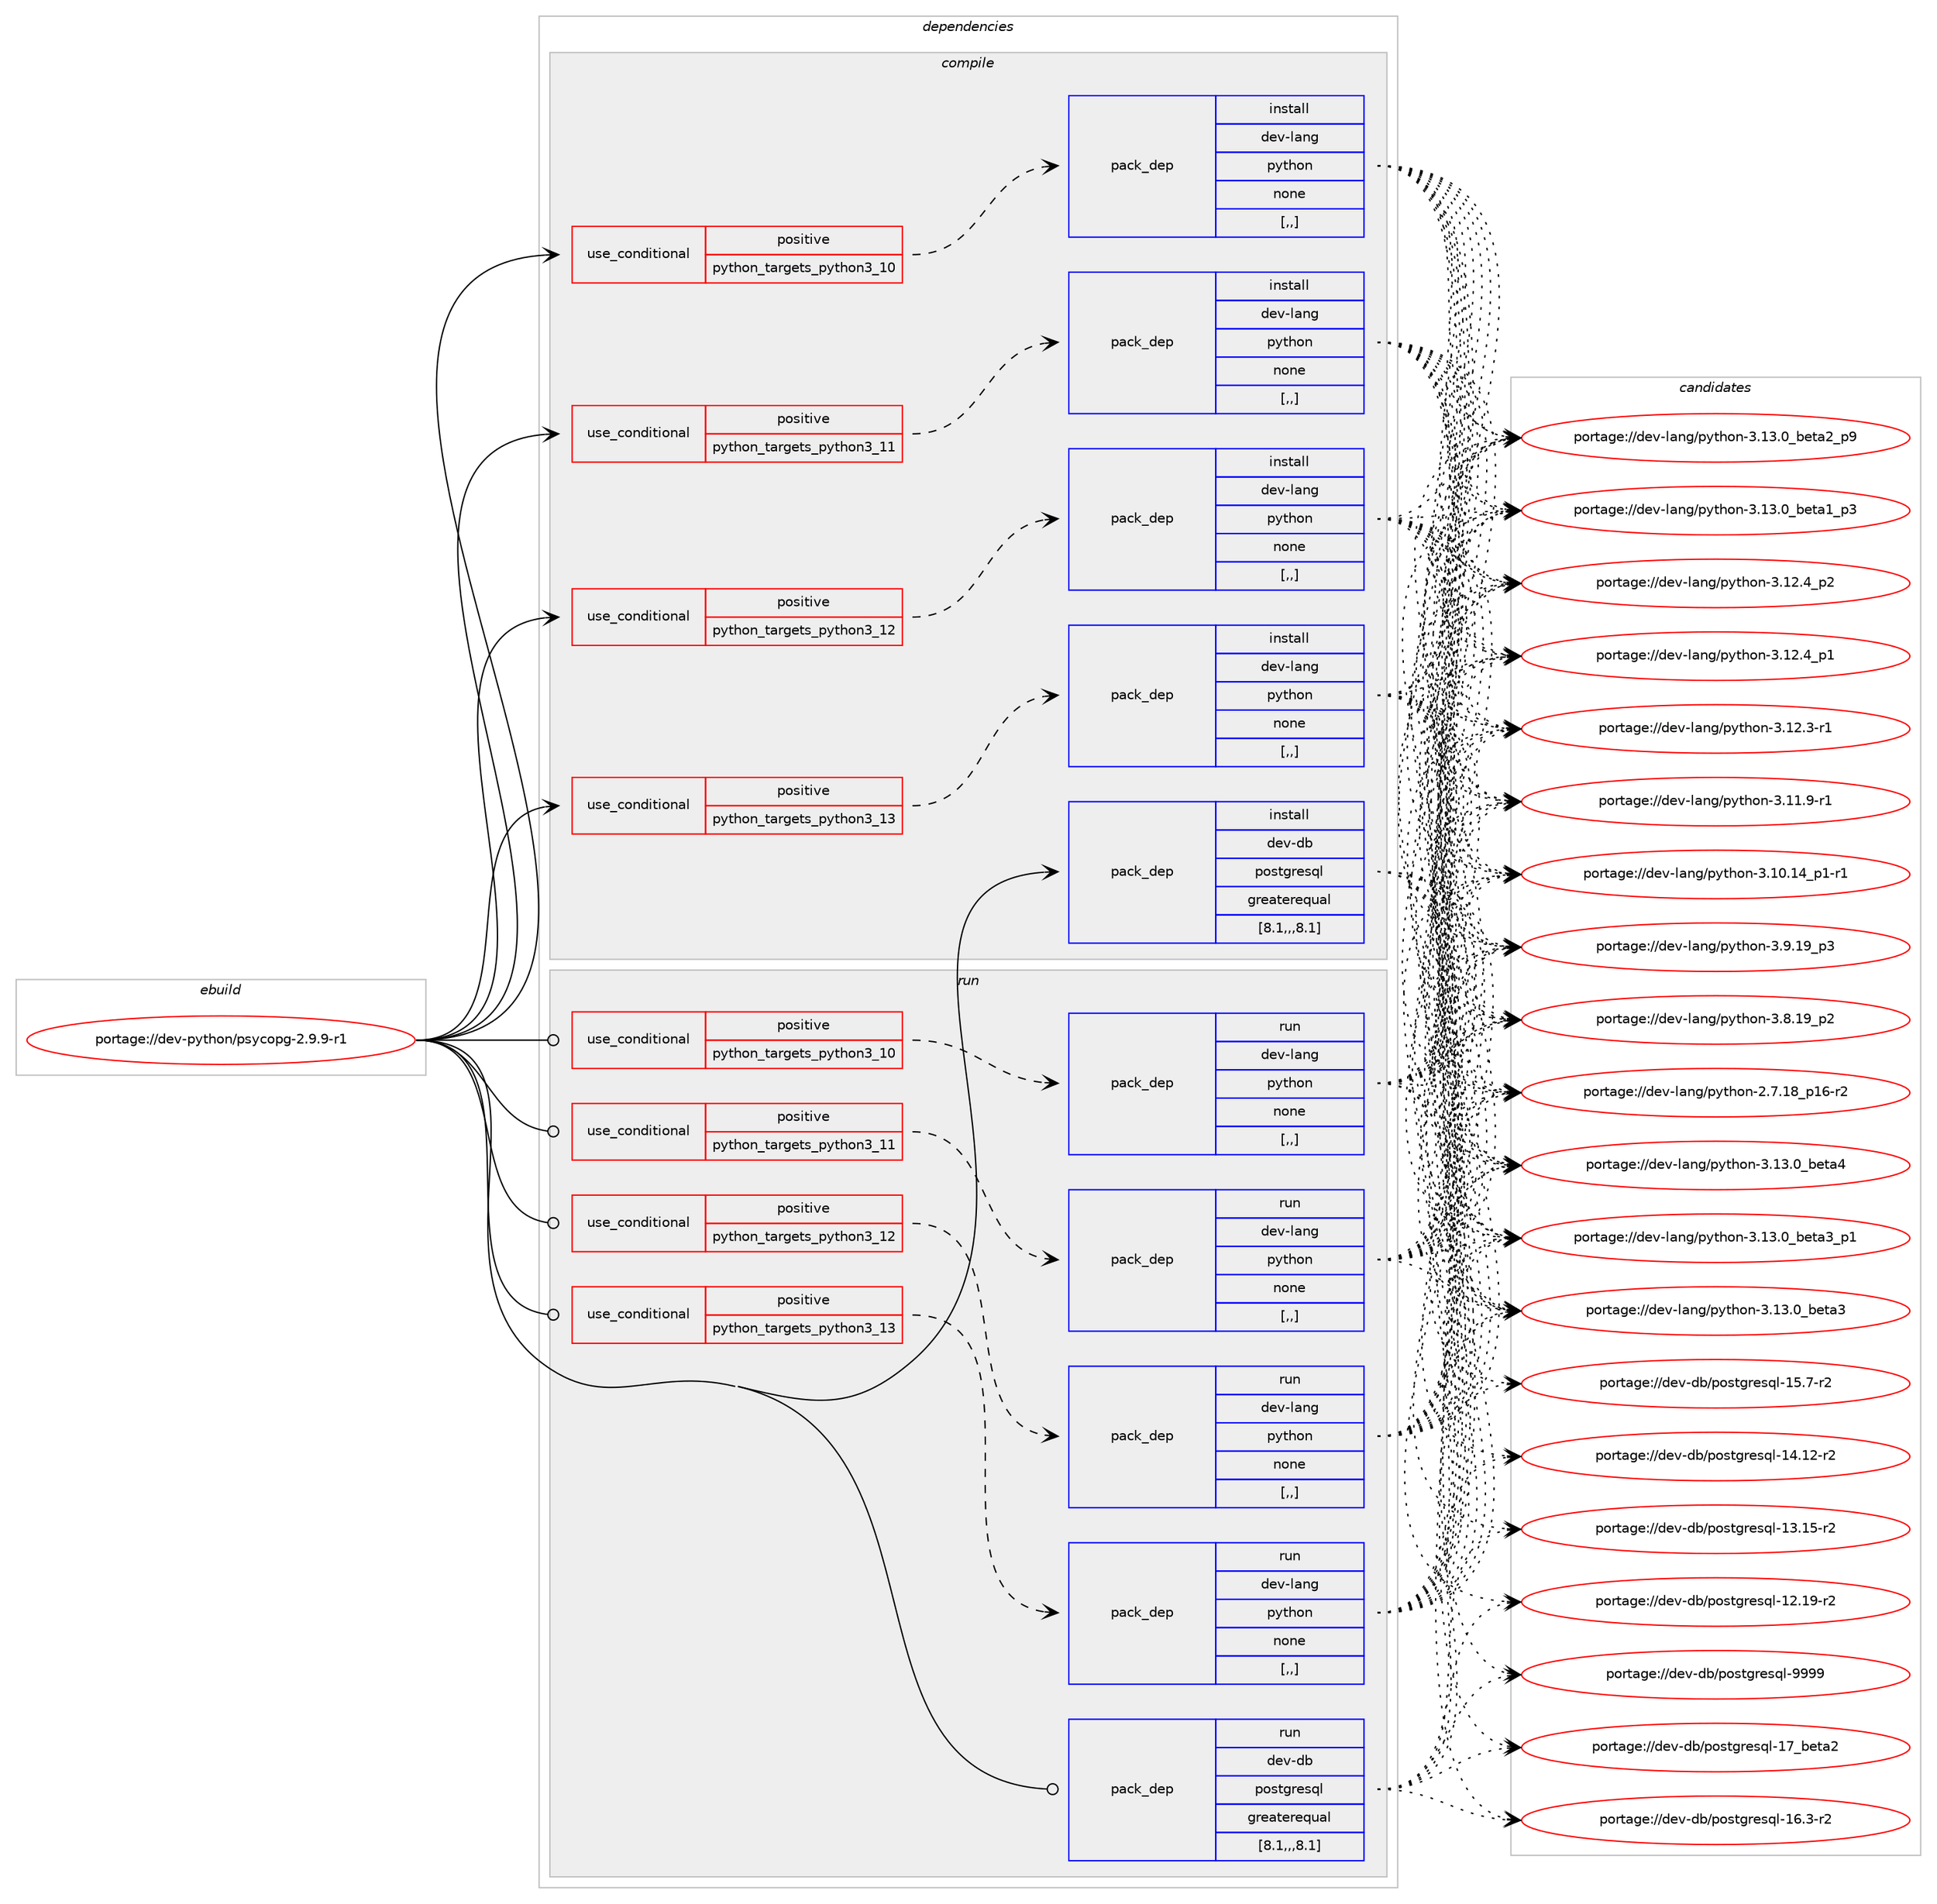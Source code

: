 digraph prolog {

# *************
# Graph options
# *************

newrank=true;
concentrate=true;
compound=true;
graph [rankdir=LR,fontname=Helvetica,fontsize=10,ranksep=1.5];#, ranksep=2.5, nodesep=0.2];
edge  [arrowhead=vee];
node  [fontname=Helvetica,fontsize=10];

# **********
# The ebuild
# **********

subgraph cluster_leftcol {
color=gray;
label=<<i>ebuild</i>>;
id [label="portage://dev-python/psycopg-2.9.9-r1", color=red, width=4, href="../dev-python/psycopg-2.9.9-r1.svg"];
}

# ****************
# The dependencies
# ****************

subgraph cluster_midcol {
color=gray;
label=<<i>dependencies</i>>;
subgraph cluster_compile {
fillcolor="#eeeeee";
style=filled;
label=<<i>compile</i>>;
subgraph cond36471 {
dependency155647 [label=<<TABLE BORDER="0" CELLBORDER="1" CELLSPACING="0" CELLPADDING="4"><TR><TD ROWSPAN="3" CELLPADDING="10">use_conditional</TD></TR><TR><TD>positive</TD></TR><TR><TD>python_targets_python3_10</TD></TR></TABLE>>, shape=none, color=red];
subgraph pack117925 {
dependency155648 [label=<<TABLE BORDER="0" CELLBORDER="1" CELLSPACING="0" CELLPADDING="4" WIDTH="220"><TR><TD ROWSPAN="6" CELLPADDING="30">pack_dep</TD></TR><TR><TD WIDTH="110">install</TD></TR><TR><TD>dev-lang</TD></TR><TR><TD>python</TD></TR><TR><TD>none</TD></TR><TR><TD>[,,]</TD></TR></TABLE>>, shape=none, color=blue];
}
dependency155647:e -> dependency155648:w [weight=20,style="dashed",arrowhead="vee"];
}
id:e -> dependency155647:w [weight=20,style="solid",arrowhead="vee"];
subgraph cond36472 {
dependency155649 [label=<<TABLE BORDER="0" CELLBORDER="1" CELLSPACING="0" CELLPADDING="4"><TR><TD ROWSPAN="3" CELLPADDING="10">use_conditional</TD></TR><TR><TD>positive</TD></TR><TR><TD>python_targets_python3_11</TD></TR></TABLE>>, shape=none, color=red];
subgraph pack117926 {
dependency155650 [label=<<TABLE BORDER="0" CELLBORDER="1" CELLSPACING="0" CELLPADDING="4" WIDTH="220"><TR><TD ROWSPAN="6" CELLPADDING="30">pack_dep</TD></TR><TR><TD WIDTH="110">install</TD></TR><TR><TD>dev-lang</TD></TR><TR><TD>python</TD></TR><TR><TD>none</TD></TR><TR><TD>[,,]</TD></TR></TABLE>>, shape=none, color=blue];
}
dependency155649:e -> dependency155650:w [weight=20,style="dashed",arrowhead="vee"];
}
id:e -> dependency155649:w [weight=20,style="solid",arrowhead="vee"];
subgraph cond36473 {
dependency155651 [label=<<TABLE BORDER="0" CELLBORDER="1" CELLSPACING="0" CELLPADDING="4"><TR><TD ROWSPAN="3" CELLPADDING="10">use_conditional</TD></TR><TR><TD>positive</TD></TR><TR><TD>python_targets_python3_12</TD></TR></TABLE>>, shape=none, color=red];
subgraph pack117927 {
dependency155652 [label=<<TABLE BORDER="0" CELLBORDER="1" CELLSPACING="0" CELLPADDING="4" WIDTH="220"><TR><TD ROWSPAN="6" CELLPADDING="30">pack_dep</TD></TR><TR><TD WIDTH="110">install</TD></TR><TR><TD>dev-lang</TD></TR><TR><TD>python</TD></TR><TR><TD>none</TD></TR><TR><TD>[,,]</TD></TR></TABLE>>, shape=none, color=blue];
}
dependency155651:e -> dependency155652:w [weight=20,style="dashed",arrowhead="vee"];
}
id:e -> dependency155651:w [weight=20,style="solid",arrowhead="vee"];
subgraph cond36474 {
dependency155653 [label=<<TABLE BORDER="0" CELLBORDER="1" CELLSPACING="0" CELLPADDING="4"><TR><TD ROWSPAN="3" CELLPADDING="10">use_conditional</TD></TR><TR><TD>positive</TD></TR><TR><TD>python_targets_python3_13</TD></TR></TABLE>>, shape=none, color=red];
subgraph pack117928 {
dependency155654 [label=<<TABLE BORDER="0" CELLBORDER="1" CELLSPACING="0" CELLPADDING="4" WIDTH="220"><TR><TD ROWSPAN="6" CELLPADDING="30">pack_dep</TD></TR><TR><TD WIDTH="110">install</TD></TR><TR><TD>dev-lang</TD></TR><TR><TD>python</TD></TR><TR><TD>none</TD></TR><TR><TD>[,,]</TD></TR></TABLE>>, shape=none, color=blue];
}
dependency155653:e -> dependency155654:w [weight=20,style="dashed",arrowhead="vee"];
}
id:e -> dependency155653:w [weight=20,style="solid",arrowhead="vee"];
subgraph pack117929 {
dependency155655 [label=<<TABLE BORDER="0" CELLBORDER="1" CELLSPACING="0" CELLPADDING="4" WIDTH="220"><TR><TD ROWSPAN="6" CELLPADDING="30">pack_dep</TD></TR><TR><TD WIDTH="110">install</TD></TR><TR><TD>dev-db</TD></TR><TR><TD>postgresql</TD></TR><TR><TD>greaterequal</TD></TR><TR><TD>[8.1,,,8.1]</TD></TR></TABLE>>, shape=none, color=blue];
}
id:e -> dependency155655:w [weight=20,style="solid",arrowhead="vee"];
}
subgraph cluster_compileandrun {
fillcolor="#eeeeee";
style=filled;
label=<<i>compile and run</i>>;
}
subgraph cluster_run {
fillcolor="#eeeeee";
style=filled;
label=<<i>run</i>>;
subgraph cond36475 {
dependency155656 [label=<<TABLE BORDER="0" CELLBORDER="1" CELLSPACING="0" CELLPADDING="4"><TR><TD ROWSPAN="3" CELLPADDING="10">use_conditional</TD></TR><TR><TD>positive</TD></TR><TR><TD>python_targets_python3_10</TD></TR></TABLE>>, shape=none, color=red];
subgraph pack117930 {
dependency155657 [label=<<TABLE BORDER="0" CELLBORDER="1" CELLSPACING="0" CELLPADDING="4" WIDTH="220"><TR><TD ROWSPAN="6" CELLPADDING="30">pack_dep</TD></TR><TR><TD WIDTH="110">run</TD></TR><TR><TD>dev-lang</TD></TR><TR><TD>python</TD></TR><TR><TD>none</TD></TR><TR><TD>[,,]</TD></TR></TABLE>>, shape=none, color=blue];
}
dependency155656:e -> dependency155657:w [weight=20,style="dashed",arrowhead="vee"];
}
id:e -> dependency155656:w [weight=20,style="solid",arrowhead="odot"];
subgraph cond36476 {
dependency155658 [label=<<TABLE BORDER="0" CELLBORDER="1" CELLSPACING="0" CELLPADDING="4"><TR><TD ROWSPAN="3" CELLPADDING="10">use_conditional</TD></TR><TR><TD>positive</TD></TR><TR><TD>python_targets_python3_11</TD></TR></TABLE>>, shape=none, color=red];
subgraph pack117931 {
dependency155659 [label=<<TABLE BORDER="0" CELLBORDER="1" CELLSPACING="0" CELLPADDING="4" WIDTH="220"><TR><TD ROWSPAN="6" CELLPADDING="30">pack_dep</TD></TR><TR><TD WIDTH="110">run</TD></TR><TR><TD>dev-lang</TD></TR><TR><TD>python</TD></TR><TR><TD>none</TD></TR><TR><TD>[,,]</TD></TR></TABLE>>, shape=none, color=blue];
}
dependency155658:e -> dependency155659:w [weight=20,style="dashed",arrowhead="vee"];
}
id:e -> dependency155658:w [weight=20,style="solid",arrowhead="odot"];
subgraph cond36477 {
dependency155660 [label=<<TABLE BORDER="0" CELLBORDER="1" CELLSPACING="0" CELLPADDING="4"><TR><TD ROWSPAN="3" CELLPADDING="10">use_conditional</TD></TR><TR><TD>positive</TD></TR><TR><TD>python_targets_python3_12</TD></TR></TABLE>>, shape=none, color=red];
subgraph pack117932 {
dependency155661 [label=<<TABLE BORDER="0" CELLBORDER="1" CELLSPACING="0" CELLPADDING="4" WIDTH="220"><TR><TD ROWSPAN="6" CELLPADDING="30">pack_dep</TD></TR><TR><TD WIDTH="110">run</TD></TR><TR><TD>dev-lang</TD></TR><TR><TD>python</TD></TR><TR><TD>none</TD></TR><TR><TD>[,,]</TD></TR></TABLE>>, shape=none, color=blue];
}
dependency155660:e -> dependency155661:w [weight=20,style="dashed",arrowhead="vee"];
}
id:e -> dependency155660:w [weight=20,style="solid",arrowhead="odot"];
subgraph cond36478 {
dependency155662 [label=<<TABLE BORDER="0" CELLBORDER="1" CELLSPACING="0" CELLPADDING="4"><TR><TD ROWSPAN="3" CELLPADDING="10">use_conditional</TD></TR><TR><TD>positive</TD></TR><TR><TD>python_targets_python3_13</TD></TR></TABLE>>, shape=none, color=red];
subgraph pack117933 {
dependency155663 [label=<<TABLE BORDER="0" CELLBORDER="1" CELLSPACING="0" CELLPADDING="4" WIDTH="220"><TR><TD ROWSPAN="6" CELLPADDING="30">pack_dep</TD></TR><TR><TD WIDTH="110">run</TD></TR><TR><TD>dev-lang</TD></TR><TR><TD>python</TD></TR><TR><TD>none</TD></TR><TR><TD>[,,]</TD></TR></TABLE>>, shape=none, color=blue];
}
dependency155662:e -> dependency155663:w [weight=20,style="dashed",arrowhead="vee"];
}
id:e -> dependency155662:w [weight=20,style="solid",arrowhead="odot"];
subgraph pack117934 {
dependency155664 [label=<<TABLE BORDER="0" CELLBORDER="1" CELLSPACING="0" CELLPADDING="4" WIDTH="220"><TR><TD ROWSPAN="6" CELLPADDING="30">pack_dep</TD></TR><TR><TD WIDTH="110">run</TD></TR><TR><TD>dev-db</TD></TR><TR><TD>postgresql</TD></TR><TR><TD>greaterequal</TD></TR><TR><TD>[8.1,,,8.1]</TD></TR></TABLE>>, shape=none, color=blue];
}
id:e -> dependency155664:w [weight=20,style="solid",arrowhead="odot"];
}
}

# **************
# The candidates
# **************

subgraph cluster_choices {
rank=same;
color=gray;
label=<<i>candidates</i>>;

subgraph choice117925 {
color=black;
nodesep=1;
choice1001011184510897110103471121211161041111104551464951464895981011169752 [label="portage://dev-lang/python-3.13.0_beta4", color=red, width=4,href="../dev-lang/python-3.13.0_beta4.svg"];
choice10010111845108971101034711212111610411111045514649514648959810111697519511249 [label="portage://dev-lang/python-3.13.0_beta3_p1", color=red, width=4,href="../dev-lang/python-3.13.0_beta3_p1.svg"];
choice1001011184510897110103471121211161041111104551464951464895981011169751 [label="portage://dev-lang/python-3.13.0_beta3", color=red, width=4,href="../dev-lang/python-3.13.0_beta3.svg"];
choice10010111845108971101034711212111610411111045514649514648959810111697509511257 [label="portage://dev-lang/python-3.13.0_beta2_p9", color=red, width=4,href="../dev-lang/python-3.13.0_beta2_p9.svg"];
choice10010111845108971101034711212111610411111045514649514648959810111697499511251 [label="portage://dev-lang/python-3.13.0_beta1_p3", color=red, width=4,href="../dev-lang/python-3.13.0_beta1_p3.svg"];
choice100101118451089711010347112121116104111110455146495046529511250 [label="portage://dev-lang/python-3.12.4_p2", color=red, width=4,href="../dev-lang/python-3.12.4_p2.svg"];
choice100101118451089711010347112121116104111110455146495046529511249 [label="portage://dev-lang/python-3.12.4_p1", color=red, width=4,href="../dev-lang/python-3.12.4_p1.svg"];
choice100101118451089711010347112121116104111110455146495046514511449 [label="portage://dev-lang/python-3.12.3-r1", color=red, width=4,href="../dev-lang/python-3.12.3-r1.svg"];
choice100101118451089711010347112121116104111110455146494946574511449 [label="portage://dev-lang/python-3.11.9-r1", color=red, width=4,href="../dev-lang/python-3.11.9-r1.svg"];
choice100101118451089711010347112121116104111110455146494846495295112494511449 [label="portage://dev-lang/python-3.10.14_p1-r1", color=red, width=4,href="../dev-lang/python-3.10.14_p1-r1.svg"];
choice100101118451089711010347112121116104111110455146574649579511251 [label="portage://dev-lang/python-3.9.19_p3", color=red, width=4,href="../dev-lang/python-3.9.19_p3.svg"];
choice100101118451089711010347112121116104111110455146564649579511250 [label="portage://dev-lang/python-3.8.19_p2", color=red, width=4,href="../dev-lang/python-3.8.19_p2.svg"];
choice100101118451089711010347112121116104111110455046554649569511249544511450 [label="portage://dev-lang/python-2.7.18_p16-r2", color=red, width=4,href="../dev-lang/python-2.7.18_p16-r2.svg"];
dependency155648:e -> choice1001011184510897110103471121211161041111104551464951464895981011169752:w [style=dotted,weight="100"];
dependency155648:e -> choice10010111845108971101034711212111610411111045514649514648959810111697519511249:w [style=dotted,weight="100"];
dependency155648:e -> choice1001011184510897110103471121211161041111104551464951464895981011169751:w [style=dotted,weight="100"];
dependency155648:e -> choice10010111845108971101034711212111610411111045514649514648959810111697509511257:w [style=dotted,weight="100"];
dependency155648:e -> choice10010111845108971101034711212111610411111045514649514648959810111697499511251:w [style=dotted,weight="100"];
dependency155648:e -> choice100101118451089711010347112121116104111110455146495046529511250:w [style=dotted,weight="100"];
dependency155648:e -> choice100101118451089711010347112121116104111110455146495046529511249:w [style=dotted,weight="100"];
dependency155648:e -> choice100101118451089711010347112121116104111110455146495046514511449:w [style=dotted,weight="100"];
dependency155648:e -> choice100101118451089711010347112121116104111110455146494946574511449:w [style=dotted,weight="100"];
dependency155648:e -> choice100101118451089711010347112121116104111110455146494846495295112494511449:w [style=dotted,weight="100"];
dependency155648:e -> choice100101118451089711010347112121116104111110455146574649579511251:w [style=dotted,weight="100"];
dependency155648:e -> choice100101118451089711010347112121116104111110455146564649579511250:w [style=dotted,weight="100"];
dependency155648:e -> choice100101118451089711010347112121116104111110455046554649569511249544511450:w [style=dotted,weight="100"];
}
subgraph choice117926 {
color=black;
nodesep=1;
choice1001011184510897110103471121211161041111104551464951464895981011169752 [label="portage://dev-lang/python-3.13.0_beta4", color=red, width=4,href="../dev-lang/python-3.13.0_beta4.svg"];
choice10010111845108971101034711212111610411111045514649514648959810111697519511249 [label="portage://dev-lang/python-3.13.0_beta3_p1", color=red, width=4,href="../dev-lang/python-3.13.0_beta3_p1.svg"];
choice1001011184510897110103471121211161041111104551464951464895981011169751 [label="portage://dev-lang/python-3.13.0_beta3", color=red, width=4,href="../dev-lang/python-3.13.0_beta3.svg"];
choice10010111845108971101034711212111610411111045514649514648959810111697509511257 [label="portage://dev-lang/python-3.13.0_beta2_p9", color=red, width=4,href="../dev-lang/python-3.13.0_beta2_p9.svg"];
choice10010111845108971101034711212111610411111045514649514648959810111697499511251 [label="portage://dev-lang/python-3.13.0_beta1_p3", color=red, width=4,href="../dev-lang/python-3.13.0_beta1_p3.svg"];
choice100101118451089711010347112121116104111110455146495046529511250 [label="portage://dev-lang/python-3.12.4_p2", color=red, width=4,href="../dev-lang/python-3.12.4_p2.svg"];
choice100101118451089711010347112121116104111110455146495046529511249 [label="portage://dev-lang/python-3.12.4_p1", color=red, width=4,href="../dev-lang/python-3.12.4_p1.svg"];
choice100101118451089711010347112121116104111110455146495046514511449 [label="portage://dev-lang/python-3.12.3-r1", color=red, width=4,href="../dev-lang/python-3.12.3-r1.svg"];
choice100101118451089711010347112121116104111110455146494946574511449 [label="portage://dev-lang/python-3.11.9-r1", color=red, width=4,href="../dev-lang/python-3.11.9-r1.svg"];
choice100101118451089711010347112121116104111110455146494846495295112494511449 [label="portage://dev-lang/python-3.10.14_p1-r1", color=red, width=4,href="../dev-lang/python-3.10.14_p1-r1.svg"];
choice100101118451089711010347112121116104111110455146574649579511251 [label="portage://dev-lang/python-3.9.19_p3", color=red, width=4,href="../dev-lang/python-3.9.19_p3.svg"];
choice100101118451089711010347112121116104111110455146564649579511250 [label="portage://dev-lang/python-3.8.19_p2", color=red, width=4,href="../dev-lang/python-3.8.19_p2.svg"];
choice100101118451089711010347112121116104111110455046554649569511249544511450 [label="portage://dev-lang/python-2.7.18_p16-r2", color=red, width=4,href="../dev-lang/python-2.7.18_p16-r2.svg"];
dependency155650:e -> choice1001011184510897110103471121211161041111104551464951464895981011169752:w [style=dotted,weight="100"];
dependency155650:e -> choice10010111845108971101034711212111610411111045514649514648959810111697519511249:w [style=dotted,weight="100"];
dependency155650:e -> choice1001011184510897110103471121211161041111104551464951464895981011169751:w [style=dotted,weight="100"];
dependency155650:e -> choice10010111845108971101034711212111610411111045514649514648959810111697509511257:w [style=dotted,weight="100"];
dependency155650:e -> choice10010111845108971101034711212111610411111045514649514648959810111697499511251:w [style=dotted,weight="100"];
dependency155650:e -> choice100101118451089711010347112121116104111110455146495046529511250:w [style=dotted,weight="100"];
dependency155650:e -> choice100101118451089711010347112121116104111110455146495046529511249:w [style=dotted,weight="100"];
dependency155650:e -> choice100101118451089711010347112121116104111110455146495046514511449:w [style=dotted,weight="100"];
dependency155650:e -> choice100101118451089711010347112121116104111110455146494946574511449:w [style=dotted,weight="100"];
dependency155650:e -> choice100101118451089711010347112121116104111110455146494846495295112494511449:w [style=dotted,weight="100"];
dependency155650:e -> choice100101118451089711010347112121116104111110455146574649579511251:w [style=dotted,weight="100"];
dependency155650:e -> choice100101118451089711010347112121116104111110455146564649579511250:w [style=dotted,weight="100"];
dependency155650:e -> choice100101118451089711010347112121116104111110455046554649569511249544511450:w [style=dotted,weight="100"];
}
subgraph choice117927 {
color=black;
nodesep=1;
choice1001011184510897110103471121211161041111104551464951464895981011169752 [label="portage://dev-lang/python-3.13.0_beta4", color=red, width=4,href="../dev-lang/python-3.13.0_beta4.svg"];
choice10010111845108971101034711212111610411111045514649514648959810111697519511249 [label="portage://dev-lang/python-3.13.0_beta3_p1", color=red, width=4,href="../dev-lang/python-3.13.0_beta3_p1.svg"];
choice1001011184510897110103471121211161041111104551464951464895981011169751 [label="portage://dev-lang/python-3.13.0_beta3", color=red, width=4,href="../dev-lang/python-3.13.0_beta3.svg"];
choice10010111845108971101034711212111610411111045514649514648959810111697509511257 [label="portage://dev-lang/python-3.13.0_beta2_p9", color=red, width=4,href="../dev-lang/python-3.13.0_beta2_p9.svg"];
choice10010111845108971101034711212111610411111045514649514648959810111697499511251 [label="portage://dev-lang/python-3.13.0_beta1_p3", color=red, width=4,href="../dev-lang/python-3.13.0_beta1_p3.svg"];
choice100101118451089711010347112121116104111110455146495046529511250 [label="portage://dev-lang/python-3.12.4_p2", color=red, width=4,href="../dev-lang/python-3.12.4_p2.svg"];
choice100101118451089711010347112121116104111110455146495046529511249 [label="portage://dev-lang/python-3.12.4_p1", color=red, width=4,href="../dev-lang/python-3.12.4_p1.svg"];
choice100101118451089711010347112121116104111110455146495046514511449 [label="portage://dev-lang/python-3.12.3-r1", color=red, width=4,href="../dev-lang/python-3.12.3-r1.svg"];
choice100101118451089711010347112121116104111110455146494946574511449 [label="portage://dev-lang/python-3.11.9-r1", color=red, width=4,href="../dev-lang/python-3.11.9-r1.svg"];
choice100101118451089711010347112121116104111110455146494846495295112494511449 [label="portage://dev-lang/python-3.10.14_p1-r1", color=red, width=4,href="../dev-lang/python-3.10.14_p1-r1.svg"];
choice100101118451089711010347112121116104111110455146574649579511251 [label="portage://dev-lang/python-3.9.19_p3", color=red, width=4,href="../dev-lang/python-3.9.19_p3.svg"];
choice100101118451089711010347112121116104111110455146564649579511250 [label="portage://dev-lang/python-3.8.19_p2", color=red, width=4,href="../dev-lang/python-3.8.19_p2.svg"];
choice100101118451089711010347112121116104111110455046554649569511249544511450 [label="portage://dev-lang/python-2.7.18_p16-r2", color=red, width=4,href="../dev-lang/python-2.7.18_p16-r2.svg"];
dependency155652:e -> choice1001011184510897110103471121211161041111104551464951464895981011169752:w [style=dotted,weight="100"];
dependency155652:e -> choice10010111845108971101034711212111610411111045514649514648959810111697519511249:w [style=dotted,weight="100"];
dependency155652:e -> choice1001011184510897110103471121211161041111104551464951464895981011169751:w [style=dotted,weight="100"];
dependency155652:e -> choice10010111845108971101034711212111610411111045514649514648959810111697509511257:w [style=dotted,weight="100"];
dependency155652:e -> choice10010111845108971101034711212111610411111045514649514648959810111697499511251:w [style=dotted,weight="100"];
dependency155652:e -> choice100101118451089711010347112121116104111110455146495046529511250:w [style=dotted,weight="100"];
dependency155652:e -> choice100101118451089711010347112121116104111110455146495046529511249:w [style=dotted,weight="100"];
dependency155652:e -> choice100101118451089711010347112121116104111110455146495046514511449:w [style=dotted,weight="100"];
dependency155652:e -> choice100101118451089711010347112121116104111110455146494946574511449:w [style=dotted,weight="100"];
dependency155652:e -> choice100101118451089711010347112121116104111110455146494846495295112494511449:w [style=dotted,weight="100"];
dependency155652:e -> choice100101118451089711010347112121116104111110455146574649579511251:w [style=dotted,weight="100"];
dependency155652:e -> choice100101118451089711010347112121116104111110455146564649579511250:w [style=dotted,weight="100"];
dependency155652:e -> choice100101118451089711010347112121116104111110455046554649569511249544511450:w [style=dotted,weight="100"];
}
subgraph choice117928 {
color=black;
nodesep=1;
choice1001011184510897110103471121211161041111104551464951464895981011169752 [label="portage://dev-lang/python-3.13.0_beta4", color=red, width=4,href="../dev-lang/python-3.13.0_beta4.svg"];
choice10010111845108971101034711212111610411111045514649514648959810111697519511249 [label="portage://dev-lang/python-3.13.0_beta3_p1", color=red, width=4,href="../dev-lang/python-3.13.0_beta3_p1.svg"];
choice1001011184510897110103471121211161041111104551464951464895981011169751 [label="portage://dev-lang/python-3.13.0_beta3", color=red, width=4,href="../dev-lang/python-3.13.0_beta3.svg"];
choice10010111845108971101034711212111610411111045514649514648959810111697509511257 [label="portage://dev-lang/python-3.13.0_beta2_p9", color=red, width=4,href="../dev-lang/python-3.13.0_beta2_p9.svg"];
choice10010111845108971101034711212111610411111045514649514648959810111697499511251 [label="portage://dev-lang/python-3.13.0_beta1_p3", color=red, width=4,href="../dev-lang/python-3.13.0_beta1_p3.svg"];
choice100101118451089711010347112121116104111110455146495046529511250 [label="portage://dev-lang/python-3.12.4_p2", color=red, width=4,href="../dev-lang/python-3.12.4_p2.svg"];
choice100101118451089711010347112121116104111110455146495046529511249 [label="portage://dev-lang/python-3.12.4_p1", color=red, width=4,href="../dev-lang/python-3.12.4_p1.svg"];
choice100101118451089711010347112121116104111110455146495046514511449 [label="portage://dev-lang/python-3.12.3-r1", color=red, width=4,href="../dev-lang/python-3.12.3-r1.svg"];
choice100101118451089711010347112121116104111110455146494946574511449 [label="portage://dev-lang/python-3.11.9-r1", color=red, width=4,href="../dev-lang/python-3.11.9-r1.svg"];
choice100101118451089711010347112121116104111110455146494846495295112494511449 [label="portage://dev-lang/python-3.10.14_p1-r1", color=red, width=4,href="../dev-lang/python-3.10.14_p1-r1.svg"];
choice100101118451089711010347112121116104111110455146574649579511251 [label="portage://dev-lang/python-3.9.19_p3", color=red, width=4,href="../dev-lang/python-3.9.19_p3.svg"];
choice100101118451089711010347112121116104111110455146564649579511250 [label="portage://dev-lang/python-3.8.19_p2", color=red, width=4,href="../dev-lang/python-3.8.19_p2.svg"];
choice100101118451089711010347112121116104111110455046554649569511249544511450 [label="portage://dev-lang/python-2.7.18_p16-r2", color=red, width=4,href="../dev-lang/python-2.7.18_p16-r2.svg"];
dependency155654:e -> choice1001011184510897110103471121211161041111104551464951464895981011169752:w [style=dotted,weight="100"];
dependency155654:e -> choice10010111845108971101034711212111610411111045514649514648959810111697519511249:w [style=dotted,weight="100"];
dependency155654:e -> choice1001011184510897110103471121211161041111104551464951464895981011169751:w [style=dotted,weight="100"];
dependency155654:e -> choice10010111845108971101034711212111610411111045514649514648959810111697509511257:w [style=dotted,weight="100"];
dependency155654:e -> choice10010111845108971101034711212111610411111045514649514648959810111697499511251:w [style=dotted,weight="100"];
dependency155654:e -> choice100101118451089711010347112121116104111110455146495046529511250:w [style=dotted,weight="100"];
dependency155654:e -> choice100101118451089711010347112121116104111110455146495046529511249:w [style=dotted,weight="100"];
dependency155654:e -> choice100101118451089711010347112121116104111110455146495046514511449:w [style=dotted,weight="100"];
dependency155654:e -> choice100101118451089711010347112121116104111110455146494946574511449:w [style=dotted,weight="100"];
dependency155654:e -> choice100101118451089711010347112121116104111110455146494846495295112494511449:w [style=dotted,weight="100"];
dependency155654:e -> choice100101118451089711010347112121116104111110455146574649579511251:w [style=dotted,weight="100"];
dependency155654:e -> choice100101118451089711010347112121116104111110455146564649579511250:w [style=dotted,weight="100"];
dependency155654:e -> choice100101118451089711010347112121116104111110455046554649569511249544511450:w [style=dotted,weight="100"];
}
subgraph choice117929 {
color=black;
nodesep=1;
choice1001011184510098471121111151161031141011151131084557575757 [label="portage://dev-db/postgresql-9999", color=red, width=4,href="../dev-db/postgresql-9999.svg"];
choice10010111845100984711211111511610311410111511310845495595981011169750 [label="portage://dev-db/postgresql-17_beta2", color=red, width=4,href="../dev-db/postgresql-17_beta2.svg"];
choice10010111845100984711211111511610311410111511310845495446514511450 [label="portage://dev-db/postgresql-16.3-r2", color=red, width=4,href="../dev-db/postgresql-16.3-r2.svg"];
choice10010111845100984711211111511610311410111511310845495346554511450 [label="portage://dev-db/postgresql-15.7-r2", color=red, width=4,href="../dev-db/postgresql-15.7-r2.svg"];
choice1001011184510098471121111151161031141011151131084549524649504511450 [label="portage://dev-db/postgresql-14.12-r2", color=red, width=4,href="../dev-db/postgresql-14.12-r2.svg"];
choice1001011184510098471121111151161031141011151131084549514649534511450 [label="portage://dev-db/postgresql-13.15-r2", color=red, width=4,href="../dev-db/postgresql-13.15-r2.svg"];
choice1001011184510098471121111151161031141011151131084549504649574511450 [label="portage://dev-db/postgresql-12.19-r2", color=red, width=4,href="../dev-db/postgresql-12.19-r2.svg"];
dependency155655:e -> choice1001011184510098471121111151161031141011151131084557575757:w [style=dotted,weight="100"];
dependency155655:e -> choice10010111845100984711211111511610311410111511310845495595981011169750:w [style=dotted,weight="100"];
dependency155655:e -> choice10010111845100984711211111511610311410111511310845495446514511450:w [style=dotted,weight="100"];
dependency155655:e -> choice10010111845100984711211111511610311410111511310845495346554511450:w [style=dotted,weight="100"];
dependency155655:e -> choice1001011184510098471121111151161031141011151131084549524649504511450:w [style=dotted,weight="100"];
dependency155655:e -> choice1001011184510098471121111151161031141011151131084549514649534511450:w [style=dotted,weight="100"];
dependency155655:e -> choice1001011184510098471121111151161031141011151131084549504649574511450:w [style=dotted,weight="100"];
}
subgraph choice117930 {
color=black;
nodesep=1;
choice1001011184510897110103471121211161041111104551464951464895981011169752 [label="portage://dev-lang/python-3.13.0_beta4", color=red, width=4,href="../dev-lang/python-3.13.0_beta4.svg"];
choice10010111845108971101034711212111610411111045514649514648959810111697519511249 [label="portage://dev-lang/python-3.13.0_beta3_p1", color=red, width=4,href="../dev-lang/python-3.13.0_beta3_p1.svg"];
choice1001011184510897110103471121211161041111104551464951464895981011169751 [label="portage://dev-lang/python-3.13.0_beta3", color=red, width=4,href="../dev-lang/python-3.13.0_beta3.svg"];
choice10010111845108971101034711212111610411111045514649514648959810111697509511257 [label="portage://dev-lang/python-3.13.0_beta2_p9", color=red, width=4,href="../dev-lang/python-3.13.0_beta2_p9.svg"];
choice10010111845108971101034711212111610411111045514649514648959810111697499511251 [label="portage://dev-lang/python-3.13.0_beta1_p3", color=red, width=4,href="../dev-lang/python-3.13.0_beta1_p3.svg"];
choice100101118451089711010347112121116104111110455146495046529511250 [label="portage://dev-lang/python-3.12.4_p2", color=red, width=4,href="../dev-lang/python-3.12.4_p2.svg"];
choice100101118451089711010347112121116104111110455146495046529511249 [label="portage://dev-lang/python-3.12.4_p1", color=red, width=4,href="../dev-lang/python-3.12.4_p1.svg"];
choice100101118451089711010347112121116104111110455146495046514511449 [label="portage://dev-lang/python-3.12.3-r1", color=red, width=4,href="../dev-lang/python-3.12.3-r1.svg"];
choice100101118451089711010347112121116104111110455146494946574511449 [label="portage://dev-lang/python-3.11.9-r1", color=red, width=4,href="../dev-lang/python-3.11.9-r1.svg"];
choice100101118451089711010347112121116104111110455146494846495295112494511449 [label="portage://dev-lang/python-3.10.14_p1-r1", color=red, width=4,href="../dev-lang/python-3.10.14_p1-r1.svg"];
choice100101118451089711010347112121116104111110455146574649579511251 [label="portage://dev-lang/python-3.9.19_p3", color=red, width=4,href="../dev-lang/python-3.9.19_p3.svg"];
choice100101118451089711010347112121116104111110455146564649579511250 [label="portage://dev-lang/python-3.8.19_p2", color=red, width=4,href="../dev-lang/python-3.8.19_p2.svg"];
choice100101118451089711010347112121116104111110455046554649569511249544511450 [label="portage://dev-lang/python-2.7.18_p16-r2", color=red, width=4,href="../dev-lang/python-2.7.18_p16-r2.svg"];
dependency155657:e -> choice1001011184510897110103471121211161041111104551464951464895981011169752:w [style=dotted,weight="100"];
dependency155657:e -> choice10010111845108971101034711212111610411111045514649514648959810111697519511249:w [style=dotted,weight="100"];
dependency155657:e -> choice1001011184510897110103471121211161041111104551464951464895981011169751:w [style=dotted,weight="100"];
dependency155657:e -> choice10010111845108971101034711212111610411111045514649514648959810111697509511257:w [style=dotted,weight="100"];
dependency155657:e -> choice10010111845108971101034711212111610411111045514649514648959810111697499511251:w [style=dotted,weight="100"];
dependency155657:e -> choice100101118451089711010347112121116104111110455146495046529511250:w [style=dotted,weight="100"];
dependency155657:e -> choice100101118451089711010347112121116104111110455146495046529511249:w [style=dotted,weight="100"];
dependency155657:e -> choice100101118451089711010347112121116104111110455146495046514511449:w [style=dotted,weight="100"];
dependency155657:e -> choice100101118451089711010347112121116104111110455146494946574511449:w [style=dotted,weight="100"];
dependency155657:e -> choice100101118451089711010347112121116104111110455146494846495295112494511449:w [style=dotted,weight="100"];
dependency155657:e -> choice100101118451089711010347112121116104111110455146574649579511251:w [style=dotted,weight="100"];
dependency155657:e -> choice100101118451089711010347112121116104111110455146564649579511250:w [style=dotted,weight="100"];
dependency155657:e -> choice100101118451089711010347112121116104111110455046554649569511249544511450:w [style=dotted,weight="100"];
}
subgraph choice117931 {
color=black;
nodesep=1;
choice1001011184510897110103471121211161041111104551464951464895981011169752 [label="portage://dev-lang/python-3.13.0_beta4", color=red, width=4,href="../dev-lang/python-3.13.0_beta4.svg"];
choice10010111845108971101034711212111610411111045514649514648959810111697519511249 [label="portage://dev-lang/python-3.13.0_beta3_p1", color=red, width=4,href="../dev-lang/python-3.13.0_beta3_p1.svg"];
choice1001011184510897110103471121211161041111104551464951464895981011169751 [label="portage://dev-lang/python-3.13.0_beta3", color=red, width=4,href="../dev-lang/python-3.13.0_beta3.svg"];
choice10010111845108971101034711212111610411111045514649514648959810111697509511257 [label="portage://dev-lang/python-3.13.0_beta2_p9", color=red, width=4,href="../dev-lang/python-3.13.0_beta2_p9.svg"];
choice10010111845108971101034711212111610411111045514649514648959810111697499511251 [label="portage://dev-lang/python-3.13.0_beta1_p3", color=red, width=4,href="../dev-lang/python-3.13.0_beta1_p3.svg"];
choice100101118451089711010347112121116104111110455146495046529511250 [label="portage://dev-lang/python-3.12.4_p2", color=red, width=4,href="../dev-lang/python-3.12.4_p2.svg"];
choice100101118451089711010347112121116104111110455146495046529511249 [label="portage://dev-lang/python-3.12.4_p1", color=red, width=4,href="../dev-lang/python-3.12.4_p1.svg"];
choice100101118451089711010347112121116104111110455146495046514511449 [label="portage://dev-lang/python-3.12.3-r1", color=red, width=4,href="../dev-lang/python-3.12.3-r1.svg"];
choice100101118451089711010347112121116104111110455146494946574511449 [label="portage://dev-lang/python-3.11.9-r1", color=red, width=4,href="../dev-lang/python-3.11.9-r1.svg"];
choice100101118451089711010347112121116104111110455146494846495295112494511449 [label="portage://dev-lang/python-3.10.14_p1-r1", color=red, width=4,href="../dev-lang/python-3.10.14_p1-r1.svg"];
choice100101118451089711010347112121116104111110455146574649579511251 [label="portage://dev-lang/python-3.9.19_p3", color=red, width=4,href="../dev-lang/python-3.9.19_p3.svg"];
choice100101118451089711010347112121116104111110455146564649579511250 [label="portage://dev-lang/python-3.8.19_p2", color=red, width=4,href="../dev-lang/python-3.8.19_p2.svg"];
choice100101118451089711010347112121116104111110455046554649569511249544511450 [label="portage://dev-lang/python-2.7.18_p16-r2", color=red, width=4,href="../dev-lang/python-2.7.18_p16-r2.svg"];
dependency155659:e -> choice1001011184510897110103471121211161041111104551464951464895981011169752:w [style=dotted,weight="100"];
dependency155659:e -> choice10010111845108971101034711212111610411111045514649514648959810111697519511249:w [style=dotted,weight="100"];
dependency155659:e -> choice1001011184510897110103471121211161041111104551464951464895981011169751:w [style=dotted,weight="100"];
dependency155659:e -> choice10010111845108971101034711212111610411111045514649514648959810111697509511257:w [style=dotted,weight="100"];
dependency155659:e -> choice10010111845108971101034711212111610411111045514649514648959810111697499511251:w [style=dotted,weight="100"];
dependency155659:e -> choice100101118451089711010347112121116104111110455146495046529511250:w [style=dotted,weight="100"];
dependency155659:e -> choice100101118451089711010347112121116104111110455146495046529511249:w [style=dotted,weight="100"];
dependency155659:e -> choice100101118451089711010347112121116104111110455146495046514511449:w [style=dotted,weight="100"];
dependency155659:e -> choice100101118451089711010347112121116104111110455146494946574511449:w [style=dotted,weight="100"];
dependency155659:e -> choice100101118451089711010347112121116104111110455146494846495295112494511449:w [style=dotted,weight="100"];
dependency155659:e -> choice100101118451089711010347112121116104111110455146574649579511251:w [style=dotted,weight="100"];
dependency155659:e -> choice100101118451089711010347112121116104111110455146564649579511250:w [style=dotted,weight="100"];
dependency155659:e -> choice100101118451089711010347112121116104111110455046554649569511249544511450:w [style=dotted,weight="100"];
}
subgraph choice117932 {
color=black;
nodesep=1;
choice1001011184510897110103471121211161041111104551464951464895981011169752 [label="portage://dev-lang/python-3.13.0_beta4", color=red, width=4,href="../dev-lang/python-3.13.0_beta4.svg"];
choice10010111845108971101034711212111610411111045514649514648959810111697519511249 [label="portage://dev-lang/python-3.13.0_beta3_p1", color=red, width=4,href="../dev-lang/python-3.13.0_beta3_p1.svg"];
choice1001011184510897110103471121211161041111104551464951464895981011169751 [label="portage://dev-lang/python-3.13.0_beta3", color=red, width=4,href="../dev-lang/python-3.13.0_beta3.svg"];
choice10010111845108971101034711212111610411111045514649514648959810111697509511257 [label="portage://dev-lang/python-3.13.0_beta2_p9", color=red, width=4,href="../dev-lang/python-3.13.0_beta2_p9.svg"];
choice10010111845108971101034711212111610411111045514649514648959810111697499511251 [label="portage://dev-lang/python-3.13.0_beta1_p3", color=red, width=4,href="../dev-lang/python-3.13.0_beta1_p3.svg"];
choice100101118451089711010347112121116104111110455146495046529511250 [label="portage://dev-lang/python-3.12.4_p2", color=red, width=4,href="../dev-lang/python-3.12.4_p2.svg"];
choice100101118451089711010347112121116104111110455146495046529511249 [label="portage://dev-lang/python-3.12.4_p1", color=red, width=4,href="../dev-lang/python-3.12.4_p1.svg"];
choice100101118451089711010347112121116104111110455146495046514511449 [label="portage://dev-lang/python-3.12.3-r1", color=red, width=4,href="../dev-lang/python-3.12.3-r1.svg"];
choice100101118451089711010347112121116104111110455146494946574511449 [label="portage://dev-lang/python-3.11.9-r1", color=red, width=4,href="../dev-lang/python-3.11.9-r1.svg"];
choice100101118451089711010347112121116104111110455146494846495295112494511449 [label="portage://dev-lang/python-3.10.14_p1-r1", color=red, width=4,href="../dev-lang/python-3.10.14_p1-r1.svg"];
choice100101118451089711010347112121116104111110455146574649579511251 [label="portage://dev-lang/python-3.9.19_p3", color=red, width=4,href="../dev-lang/python-3.9.19_p3.svg"];
choice100101118451089711010347112121116104111110455146564649579511250 [label="portage://dev-lang/python-3.8.19_p2", color=red, width=4,href="../dev-lang/python-3.8.19_p2.svg"];
choice100101118451089711010347112121116104111110455046554649569511249544511450 [label="portage://dev-lang/python-2.7.18_p16-r2", color=red, width=4,href="../dev-lang/python-2.7.18_p16-r2.svg"];
dependency155661:e -> choice1001011184510897110103471121211161041111104551464951464895981011169752:w [style=dotted,weight="100"];
dependency155661:e -> choice10010111845108971101034711212111610411111045514649514648959810111697519511249:w [style=dotted,weight="100"];
dependency155661:e -> choice1001011184510897110103471121211161041111104551464951464895981011169751:w [style=dotted,weight="100"];
dependency155661:e -> choice10010111845108971101034711212111610411111045514649514648959810111697509511257:w [style=dotted,weight="100"];
dependency155661:e -> choice10010111845108971101034711212111610411111045514649514648959810111697499511251:w [style=dotted,weight="100"];
dependency155661:e -> choice100101118451089711010347112121116104111110455146495046529511250:w [style=dotted,weight="100"];
dependency155661:e -> choice100101118451089711010347112121116104111110455146495046529511249:w [style=dotted,weight="100"];
dependency155661:e -> choice100101118451089711010347112121116104111110455146495046514511449:w [style=dotted,weight="100"];
dependency155661:e -> choice100101118451089711010347112121116104111110455146494946574511449:w [style=dotted,weight="100"];
dependency155661:e -> choice100101118451089711010347112121116104111110455146494846495295112494511449:w [style=dotted,weight="100"];
dependency155661:e -> choice100101118451089711010347112121116104111110455146574649579511251:w [style=dotted,weight="100"];
dependency155661:e -> choice100101118451089711010347112121116104111110455146564649579511250:w [style=dotted,weight="100"];
dependency155661:e -> choice100101118451089711010347112121116104111110455046554649569511249544511450:w [style=dotted,weight="100"];
}
subgraph choice117933 {
color=black;
nodesep=1;
choice1001011184510897110103471121211161041111104551464951464895981011169752 [label="portage://dev-lang/python-3.13.0_beta4", color=red, width=4,href="../dev-lang/python-3.13.0_beta4.svg"];
choice10010111845108971101034711212111610411111045514649514648959810111697519511249 [label="portage://dev-lang/python-3.13.0_beta3_p1", color=red, width=4,href="../dev-lang/python-3.13.0_beta3_p1.svg"];
choice1001011184510897110103471121211161041111104551464951464895981011169751 [label="portage://dev-lang/python-3.13.0_beta3", color=red, width=4,href="../dev-lang/python-3.13.0_beta3.svg"];
choice10010111845108971101034711212111610411111045514649514648959810111697509511257 [label="portage://dev-lang/python-3.13.0_beta2_p9", color=red, width=4,href="../dev-lang/python-3.13.0_beta2_p9.svg"];
choice10010111845108971101034711212111610411111045514649514648959810111697499511251 [label="portage://dev-lang/python-3.13.0_beta1_p3", color=red, width=4,href="../dev-lang/python-3.13.0_beta1_p3.svg"];
choice100101118451089711010347112121116104111110455146495046529511250 [label="portage://dev-lang/python-3.12.4_p2", color=red, width=4,href="../dev-lang/python-3.12.4_p2.svg"];
choice100101118451089711010347112121116104111110455146495046529511249 [label="portage://dev-lang/python-3.12.4_p1", color=red, width=4,href="../dev-lang/python-3.12.4_p1.svg"];
choice100101118451089711010347112121116104111110455146495046514511449 [label="portage://dev-lang/python-3.12.3-r1", color=red, width=4,href="../dev-lang/python-3.12.3-r1.svg"];
choice100101118451089711010347112121116104111110455146494946574511449 [label="portage://dev-lang/python-3.11.9-r1", color=red, width=4,href="../dev-lang/python-3.11.9-r1.svg"];
choice100101118451089711010347112121116104111110455146494846495295112494511449 [label="portage://dev-lang/python-3.10.14_p1-r1", color=red, width=4,href="../dev-lang/python-3.10.14_p1-r1.svg"];
choice100101118451089711010347112121116104111110455146574649579511251 [label="portage://dev-lang/python-3.9.19_p3", color=red, width=4,href="../dev-lang/python-3.9.19_p3.svg"];
choice100101118451089711010347112121116104111110455146564649579511250 [label="portage://dev-lang/python-3.8.19_p2", color=red, width=4,href="../dev-lang/python-3.8.19_p2.svg"];
choice100101118451089711010347112121116104111110455046554649569511249544511450 [label="portage://dev-lang/python-2.7.18_p16-r2", color=red, width=4,href="../dev-lang/python-2.7.18_p16-r2.svg"];
dependency155663:e -> choice1001011184510897110103471121211161041111104551464951464895981011169752:w [style=dotted,weight="100"];
dependency155663:e -> choice10010111845108971101034711212111610411111045514649514648959810111697519511249:w [style=dotted,weight="100"];
dependency155663:e -> choice1001011184510897110103471121211161041111104551464951464895981011169751:w [style=dotted,weight="100"];
dependency155663:e -> choice10010111845108971101034711212111610411111045514649514648959810111697509511257:w [style=dotted,weight="100"];
dependency155663:e -> choice10010111845108971101034711212111610411111045514649514648959810111697499511251:w [style=dotted,weight="100"];
dependency155663:e -> choice100101118451089711010347112121116104111110455146495046529511250:w [style=dotted,weight="100"];
dependency155663:e -> choice100101118451089711010347112121116104111110455146495046529511249:w [style=dotted,weight="100"];
dependency155663:e -> choice100101118451089711010347112121116104111110455146495046514511449:w [style=dotted,weight="100"];
dependency155663:e -> choice100101118451089711010347112121116104111110455146494946574511449:w [style=dotted,weight="100"];
dependency155663:e -> choice100101118451089711010347112121116104111110455146494846495295112494511449:w [style=dotted,weight="100"];
dependency155663:e -> choice100101118451089711010347112121116104111110455146574649579511251:w [style=dotted,weight="100"];
dependency155663:e -> choice100101118451089711010347112121116104111110455146564649579511250:w [style=dotted,weight="100"];
dependency155663:e -> choice100101118451089711010347112121116104111110455046554649569511249544511450:w [style=dotted,weight="100"];
}
subgraph choice117934 {
color=black;
nodesep=1;
choice1001011184510098471121111151161031141011151131084557575757 [label="portage://dev-db/postgresql-9999", color=red, width=4,href="../dev-db/postgresql-9999.svg"];
choice10010111845100984711211111511610311410111511310845495595981011169750 [label="portage://dev-db/postgresql-17_beta2", color=red, width=4,href="../dev-db/postgresql-17_beta2.svg"];
choice10010111845100984711211111511610311410111511310845495446514511450 [label="portage://dev-db/postgresql-16.3-r2", color=red, width=4,href="../dev-db/postgresql-16.3-r2.svg"];
choice10010111845100984711211111511610311410111511310845495346554511450 [label="portage://dev-db/postgresql-15.7-r2", color=red, width=4,href="../dev-db/postgresql-15.7-r2.svg"];
choice1001011184510098471121111151161031141011151131084549524649504511450 [label="portage://dev-db/postgresql-14.12-r2", color=red, width=4,href="../dev-db/postgresql-14.12-r2.svg"];
choice1001011184510098471121111151161031141011151131084549514649534511450 [label="portage://dev-db/postgresql-13.15-r2", color=red, width=4,href="../dev-db/postgresql-13.15-r2.svg"];
choice1001011184510098471121111151161031141011151131084549504649574511450 [label="portage://dev-db/postgresql-12.19-r2", color=red, width=4,href="../dev-db/postgresql-12.19-r2.svg"];
dependency155664:e -> choice1001011184510098471121111151161031141011151131084557575757:w [style=dotted,weight="100"];
dependency155664:e -> choice10010111845100984711211111511610311410111511310845495595981011169750:w [style=dotted,weight="100"];
dependency155664:e -> choice10010111845100984711211111511610311410111511310845495446514511450:w [style=dotted,weight="100"];
dependency155664:e -> choice10010111845100984711211111511610311410111511310845495346554511450:w [style=dotted,weight="100"];
dependency155664:e -> choice1001011184510098471121111151161031141011151131084549524649504511450:w [style=dotted,weight="100"];
dependency155664:e -> choice1001011184510098471121111151161031141011151131084549514649534511450:w [style=dotted,weight="100"];
dependency155664:e -> choice1001011184510098471121111151161031141011151131084549504649574511450:w [style=dotted,weight="100"];
}
}

}
